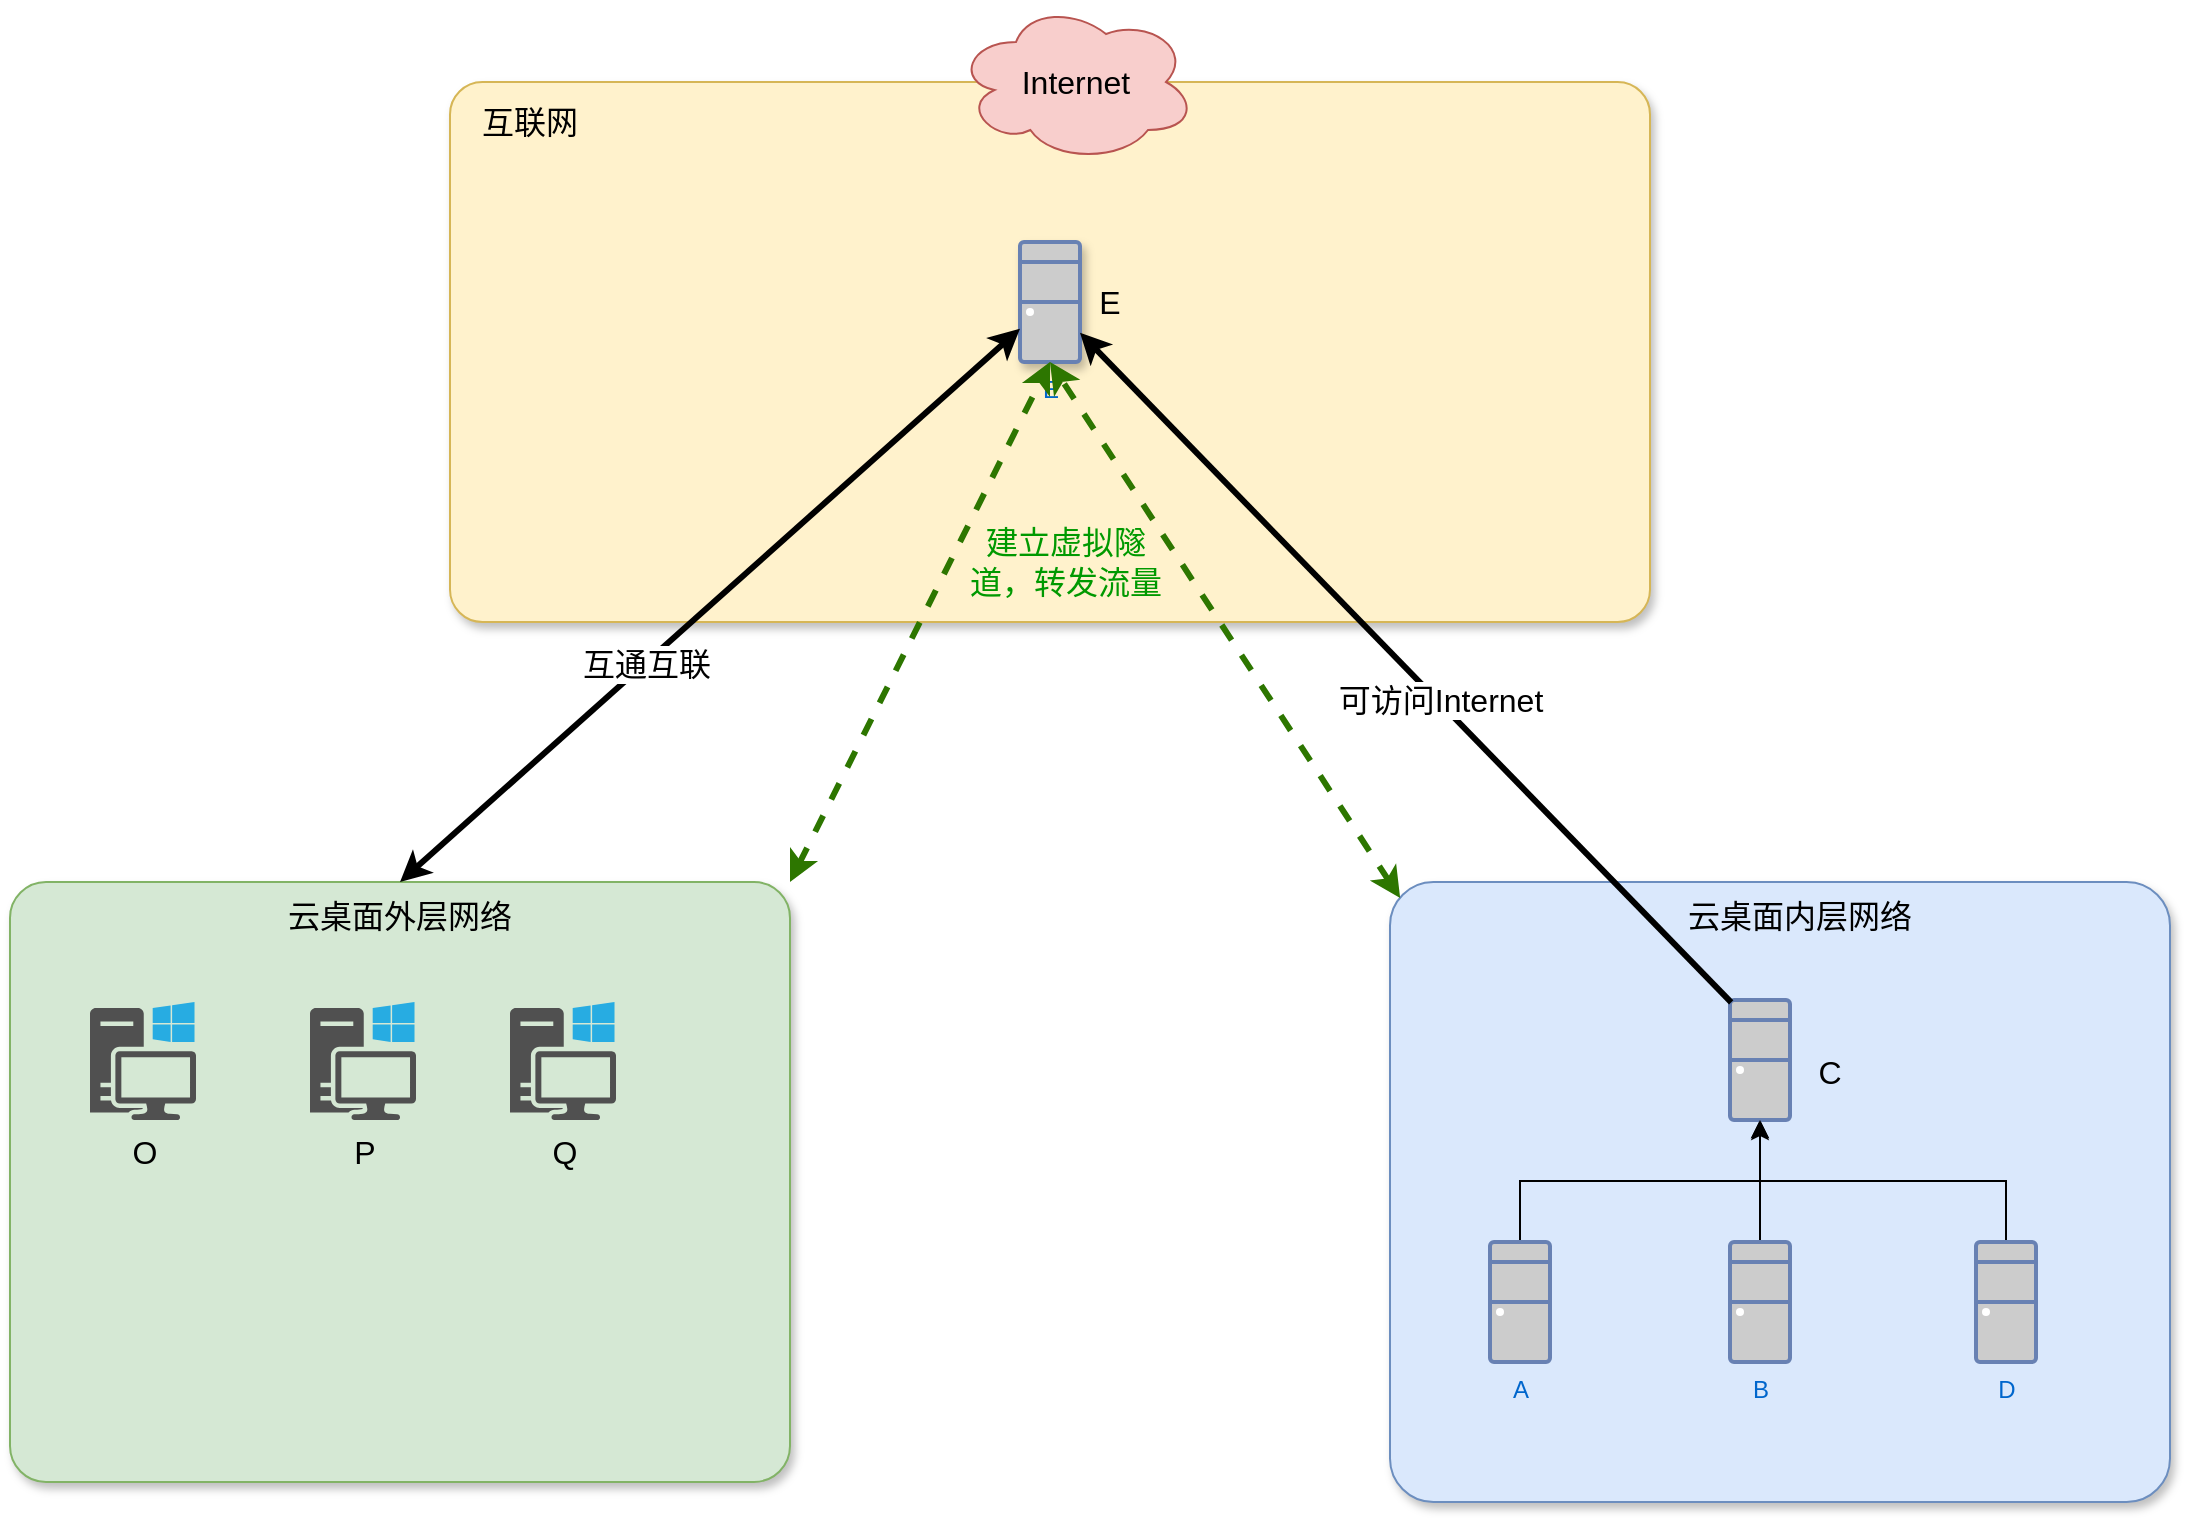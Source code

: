 <mxfile version="14.1.2" type="github">
  <diagram id="2o_S6m8AGe0aLNlwkB8m" name="Page-1">
    <mxGraphModel dx="1422" dy="762" grid="1" gridSize="10" guides="1" tooltips="1" connect="1" arrows="1" fold="1" page="1" pageScale="1" pageWidth="827" pageHeight="1169" math="0" shadow="0">
      <root>
        <mxCell id="0" />
        <mxCell id="1" parent="0" />
        <mxCell id="ZwNErVk4smQ6sCANkdnV-6" value="" style="rounded=1;whiteSpace=wrap;html=1;fontSize=16;fillColor=#d5e8d4;strokeColor=#82b366;sketch=0;shadow=1;arcSize=6;" vertex="1" parent="1">
          <mxGeometry x="40" y="480" width="390" height="300" as="geometry" />
        </mxCell>
        <mxCell id="ZwNErVk4smQ6sCANkdnV-7" value="云桌面外层网络" style="text;html=1;strokeColor=none;fillColor=none;align=center;verticalAlign=middle;whiteSpace=wrap;rounded=0;fontSize=16;" vertex="1" parent="1">
          <mxGeometry x="170" y="487" width="130" height="20" as="geometry" />
        </mxCell>
        <mxCell id="ZwNErVk4smQ6sCANkdnV-8" value="" style="rounded=1;whiteSpace=wrap;html=1;fontSize=16;shadow=1;arcSize=7;fillColor=#dae8fc;strokeColor=#6c8ebf;" vertex="1" parent="1">
          <mxGeometry x="730" y="480" width="390" height="310" as="geometry" />
        </mxCell>
        <mxCell id="ZwNErVk4smQ6sCANkdnV-9" value="云桌面内层网络" style="text;html=1;strokeColor=none;fillColor=none;align=center;verticalAlign=middle;whiteSpace=wrap;rounded=0;fontSize=16;" vertex="1" parent="1">
          <mxGeometry x="870" y="487" width="130" height="20" as="geometry" />
        </mxCell>
        <mxCell id="ZwNErVk4smQ6sCANkdnV-35" style="edgeStyle=orthogonalEdgeStyle;rounded=0;orthogonalLoop=1;jettySize=auto;html=1;exitX=0.5;exitY=0;exitDx=0;exitDy=0;exitPerimeter=0;entryX=0.5;entryY=1;entryDx=0;entryDy=0;entryPerimeter=0;fontSize=16;" edge="1" parent="1" source="ZwNErVk4smQ6sCANkdnV-10" target="ZwNErVk4smQ6sCANkdnV-12">
          <mxGeometry relative="1" as="geometry" />
        </mxCell>
        <mxCell id="ZwNErVk4smQ6sCANkdnV-10" value="A" style="fontColor=#0066CC;verticalAlign=top;verticalLabelPosition=bottom;labelPosition=center;align=center;html=1;outlineConnect=0;fillColor=#CCCCCC;strokeColor=#6881B3;gradientColor=none;gradientDirection=north;strokeWidth=2;shape=mxgraph.networks.desktop_pc;" vertex="1" parent="1">
          <mxGeometry x="780" y="660" width="30" height="60" as="geometry" />
        </mxCell>
        <mxCell id="ZwNErVk4smQ6sCANkdnV-36" style="edgeStyle=orthogonalEdgeStyle;rounded=0;orthogonalLoop=1;jettySize=auto;html=1;exitX=0.5;exitY=0;exitDx=0;exitDy=0;exitPerimeter=0;fontSize=16;" edge="1" parent="1" source="ZwNErVk4smQ6sCANkdnV-11">
          <mxGeometry relative="1" as="geometry">
            <mxPoint x="915" y="600" as="targetPoint" />
          </mxGeometry>
        </mxCell>
        <mxCell id="ZwNErVk4smQ6sCANkdnV-11" value="B" style="fontColor=#0066CC;verticalAlign=top;verticalLabelPosition=bottom;labelPosition=center;align=center;html=1;outlineConnect=0;fillColor=#CCCCCC;strokeColor=#6881B3;gradientColor=none;gradientDirection=north;strokeWidth=2;shape=mxgraph.networks.desktop_pc;" vertex="1" parent="1">
          <mxGeometry x="900" y="660" width="30" height="60" as="geometry" />
        </mxCell>
        <mxCell id="ZwNErVk4smQ6sCANkdnV-12" value="" style="fontColor=#0066CC;verticalAlign=top;verticalLabelPosition=bottom;labelPosition=center;align=center;html=1;outlineConnect=0;fillColor=#CCCCCC;strokeColor=#6881B3;gradientColor=none;gradientDirection=north;strokeWidth=2;shape=mxgraph.networks.desktop_pc;" vertex="1" parent="1">
          <mxGeometry x="900" y="539" width="30" height="60" as="geometry" />
        </mxCell>
        <mxCell id="ZwNErVk4smQ6sCANkdnV-37" style="edgeStyle=orthogonalEdgeStyle;rounded=0;orthogonalLoop=1;jettySize=auto;html=1;exitX=0.5;exitY=0;exitDx=0;exitDy=0;exitPerimeter=0;fontSize=16;entryX=0.5;entryY=1;entryDx=0;entryDy=0;entryPerimeter=0;" edge="1" parent="1" source="ZwNErVk4smQ6sCANkdnV-13" target="ZwNErVk4smQ6sCANkdnV-12">
          <mxGeometry relative="1" as="geometry">
            <mxPoint x="910" y="610" as="targetPoint" />
          </mxGeometry>
        </mxCell>
        <mxCell id="ZwNErVk4smQ6sCANkdnV-13" value="D" style="fontColor=#0066CC;verticalAlign=top;verticalLabelPosition=bottom;labelPosition=center;align=center;html=1;outlineConnect=0;fillColor=#CCCCCC;strokeColor=#6881B3;gradientColor=none;gradientDirection=north;strokeWidth=2;shape=mxgraph.networks.desktop_pc;" vertex="1" parent="1">
          <mxGeometry x="1023" y="660" width="30" height="60" as="geometry" />
        </mxCell>
        <mxCell id="ZwNErVk4smQ6sCANkdnV-14" value="O" style="pointerEvents=1;shadow=0;dashed=0;html=1;strokeColor=none;fillColor=#505050;labelPosition=center;verticalLabelPosition=bottom;verticalAlign=top;outlineConnect=0;align=center;shape=mxgraph.office.devices.workstation_pc;rounded=1;fontSize=16;" vertex="1" parent="1">
          <mxGeometry x="80" y="540" width="53" height="59" as="geometry" />
        </mxCell>
        <mxCell id="ZwNErVk4smQ6sCANkdnV-15" value="P" style="pointerEvents=1;shadow=0;dashed=0;html=1;strokeColor=none;fillColor=#505050;labelPosition=center;verticalLabelPosition=bottom;verticalAlign=top;outlineConnect=0;align=center;shape=mxgraph.office.devices.workstation_pc;rounded=1;fontSize=16;" vertex="1" parent="1">
          <mxGeometry x="190" y="540" width="53" height="59" as="geometry" />
        </mxCell>
        <mxCell id="ZwNErVk4smQ6sCANkdnV-16" value="Q" style="pointerEvents=1;shadow=0;dashed=0;html=1;strokeColor=none;fillColor=#505050;labelPosition=center;verticalLabelPosition=bottom;verticalAlign=top;outlineConnect=0;align=center;shape=mxgraph.office.devices.workstation_pc;rounded=1;fontSize=16;" vertex="1" parent="1">
          <mxGeometry x="290" y="540" width="53" height="59" as="geometry" />
        </mxCell>
        <mxCell id="ZwNErVk4smQ6sCANkdnV-19" value="" style="rounded=1;whiteSpace=wrap;html=1;fontSize=16;fillColor=#fff2cc;strokeColor=#d6b656;sketch=0;shadow=1;arcSize=6;" vertex="1" parent="1">
          <mxGeometry x="260" y="80" width="600" height="270" as="geometry" />
        </mxCell>
        <mxCell id="ZwNErVk4smQ6sCANkdnV-2" value="Internet" style="ellipse;shape=cloud;whiteSpace=wrap;html=1;fontSize=16;fillColor=#f8cecc;strokeColor=#b85450;" vertex="1" parent="1">
          <mxGeometry x="513" y="40" width="120" height="80" as="geometry" />
        </mxCell>
        <mxCell id="ZwNErVk4smQ6sCANkdnV-20" value="E" style="fontColor=#0066CC;verticalAlign=top;verticalLabelPosition=bottom;labelPosition=center;align=center;html=1;outlineConnect=0;fillColor=#CCCCCC;strokeColor=#6881B3;gradientColor=none;gradientDirection=north;strokeWidth=2;shape=mxgraph.networks.desktop_pc;rounded=1;shadow=1;sketch=0;" vertex="1" parent="1">
          <mxGeometry x="545" y="160" width="30" height="60" as="geometry" />
        </mxCell>
        <mxCell id="ZwNErVk4smQ6sCANkdnV-23" value="" style="endArrow=classic;startArrow=classic;html=1;fontSize=16;exitX=0.5;exitY=0;exitDx=0;exitDy=0;strokeWidth=3;" edge="1" parent="1" source="ZwNErVk4smQ6sCANkdnV-6" target="ZwNErVk4smQ6sCANkdnV-20">
          <mxGeometry width="50" height="50" relative="1" as="geometry">
            <mxPoint x="400" y="300" as="sourcePoint" />
            <mxPoint x="450" y="250" as="targetPoint" />
          </mxGeometry>
        </mxCell>
        <mxCell id="ZwNErVk4smQ6sCANkdnV-24" value="互通互联" style="edgeLabel;html=1;align=center;verticalAlign=middle;resizable=0;points=[];fontSize=16;" vertex="1" connectable="0" parent="ZwNErVk4smQ6sCANkdnV-23">
          <mxGeometry x="-0.209" relative="1" as="geometry">
            <mxPoint as="offset" />
          </mxGeometry>
        </mxCell>
        <mxCell id="ZwNErVk4smQ6sCANkdnV-17" value="互联网" style="text;html=1;strokeColor=none;fillColor=none;align=center;verticalAlign=middle;whiteSpace=wrap;rounded=0;fontSize=16;" vertex="1" parent="1">
          <mxGeometry x="234.5" y="90" width="130" height="20" as="geometry" />
        </mxCell>
        <mxCell id="ZwNErVk4smQ6sCANkdnV-32" value="建立虚拟隧道，转发流量" style="text;html=1;strokeColor=none;fillColor=none;align=center;verticalAlign=middle;whiteSpace=wrap;rounded=0;shadow=1;sketch=0;fontSize=16;fontColor=#009900;" vertex="1" parent="1">
          <mxGeometry x="513" y="310" width="110" height="20" as="geometry" />
        </mxCell>
        <mxCell id="ZwNErVk4smQ6sCANkdnV-38" value="C" style="text;html=1;strokeColor=none;fillColor=none;align=center;verticalAlign=middle;whiteSpace=wrap;rounded=0;shadow=1;sketch=0;fontSize=16;" vertex="1" parent="1">
          <mxGeometry x="930" y="565" width="40" height="20" as="geometry" />
        </mxCell>
        <mxCell id="ZwNErVk4smQ6sCANkdnV-42" value="" style="endArrow=classic;html=1;fontSize=16;exitX=0.02;exitY=0.02;exitDx=0;exitDy=0;exitPerimeter=0;strokeWidth=3;" edge="1" parent="1" source="ZwNErVk4smQ6sCANkdnV-12" target="ZwNErVk4smQ6sCANkdnV-20">
          <mxGeometry width="50" height="50" relative="1" as="geometry">
            <mxPoint x="870" y="410" as="sourcePoint" />
            <mxPoint x="910" y="330" as="targetPoint" />
          </mxGeometry>
        </mxCell>
        <mxCell id="ZwNErVk4smQ6sCANkdnV-43" value="可访问Internet" style="edgeLabel;html=1;align=center;verticalAlign=middle;resizable=0;points=[];fontSize=16;" vertex="1" connectable="0" parent="ZwNErVk4smQ6sCANkdnV-42">
          <mxGeometry x="-0.098" y="-1" relative="1" as="geometry">
            <mxPoint as="offset" />
          </mxGeometry>
        </mxCell>
        <mxCell id="ZwNErVk4smQ6sCANkdnV-44" value="" style="endArrow=classic;dashed=1;html=1;shadow=0;strokeWidth=3;fontSize=16;entryX=0.5;entryY=1;entryDx=0;entryDy=0;entryPerimeter=0;exitX=1;exitY=0;exitDx=0;exitDy=0;startArrow=classic;startFill=1;endFill=1;fillColor=#60a917;strokeColor=#2D7600;" edge="1" parent="1" source="ZwNErVk4smQ6sCANkdnV-6" target="ZwNErVk4smQ6sCANkdnV-20">
          <mxGeometry width="50" height="50" relative="1" as="geometry">
            <mxPoint x="430" y="470" as="sourcePoint" />
            <mxPoint x="480" y="420" as="targetPoint" />
          </mxGeometry>
        </mxCell>
        <mxCell id="ZwNErVk4smQ6sCANkdnV-45" value="" style="endArrow=classic;dashed=1;html=1;shadow=0;strokeWidth=3;fontSize=16;entryX=0.5;entryY=1;entryDx=0;entryDy=0;entryPerimeter=0;startArrow=classic;startFill=1;endFill=1;exitX=0.013;exitY=0.026;exitDx=0;exitDy=0;exitPerimeter=0;fillColor=#60a917;strokeColor=#2D7600;" edge="1" parent="1" source="ZwNErVk4smQ6sCANkdnV-8" target="ZwNErVk4smQ6sCANkdnV-20">
          <mxGeometry width="50" height="50" relative="1" as="geometry">
            <mxPoint x="360" y="507" as="sourcePoint" />
            <mxPoint x="537" y="230" as="targetPoint" />
          </mxGeometry>
        </mxCell>
        <mxCell id="ZwNErVk4smQ6sCANkdnV-46" value="E" style="text;html=1;strokeColor=none;fillColor=none;align=center;verticalAlign=middle;whiteSpace=wrap;rounded=0;shadow=1;sketch=0;fontSize=16;" vertex="1" parent="1">
          <mxGeometry x="570" y="180" width="40" height="20" as="geometry" />
        </mxCell>
      </root>
    </mxGraphModel>
  </diagram>
</mxfile>
